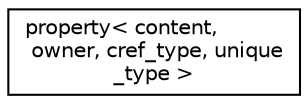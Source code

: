 digraph "Graphical Class Hierarchy"
{
 // LATEX_PDF_SIZE
  edge [fontname="Helvetica",fontsize="10",labelfontname="Helvetica",labelfontsize="10"];
  node [fontname="Helvetica",fontsize="10",shape=record];
  rankdir="LR";
  Node0 [label="property\< content,\l owner, cref_type, unique\l_type \>",height=0.2,width=0.4,color="black", fillcolor="white", style="filled",URL="$classproperty.html",tooltip=" "];
}
